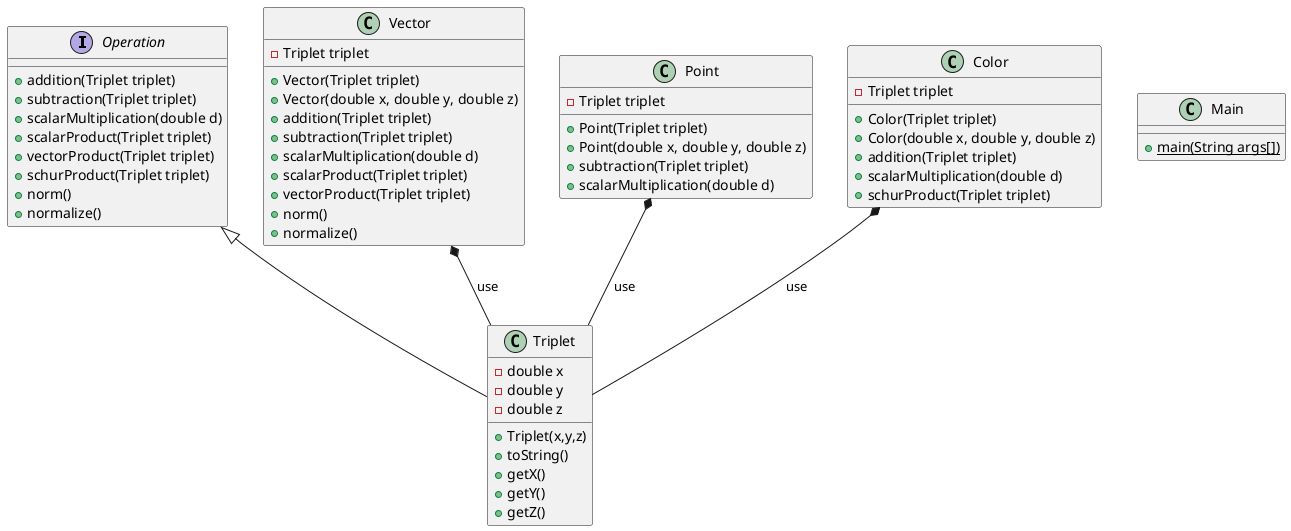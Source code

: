 @startuml

interface Operation
class Triplet
class Vector
class Point
class Color
class Main

Operation <|-- Triplet
Vector *-- Triplet : use
Color *-- Triplet : use
Point *-- Triplet : use


class Triplet {
-double x
-double y
-double z

+Triplet(x,y,z)
+toString()
+getX()
+getY()
+getZ()
}

interface Operation {
+addition(Triplet triplet)
+subtraction(Triplet triplet)
+scalarMultiplication(double d)
+scalarProduct(Triplet triplet)
+vectorProduct(Triplet triplet)
+schurProduct(Triplet triplet)
+norm()
+normalize()
}

class Vector{
-Triplet triplet
+Vector(Triplet triplet)
+Vector(double x, double y, double z)
+addition(Triplet triplet)
+subtraction(Triplet triplet)
+scalarMultiplication(double d)
+scalarProduct(Triplet triplet)
+vectorProduct(Triplet triplet)
+norm()
+normalize()
}

class Point{
- Triplet triplet
+Point(Triplet triplet)
+Point(double x, double y, double z)
+subtraction(Triplet triplet)
+scalarMultiplication(double d)
}

class Color{
- Triplet triplet
+Color(Triplet triplet)
+Color(double x, double y, double z)
+addition(Triplet triplet)
+scalarMultiplication(double d)
+schurProduct(Triplet triplet)
}

class Main{
+ {static} main(String args[])
}
@enduml